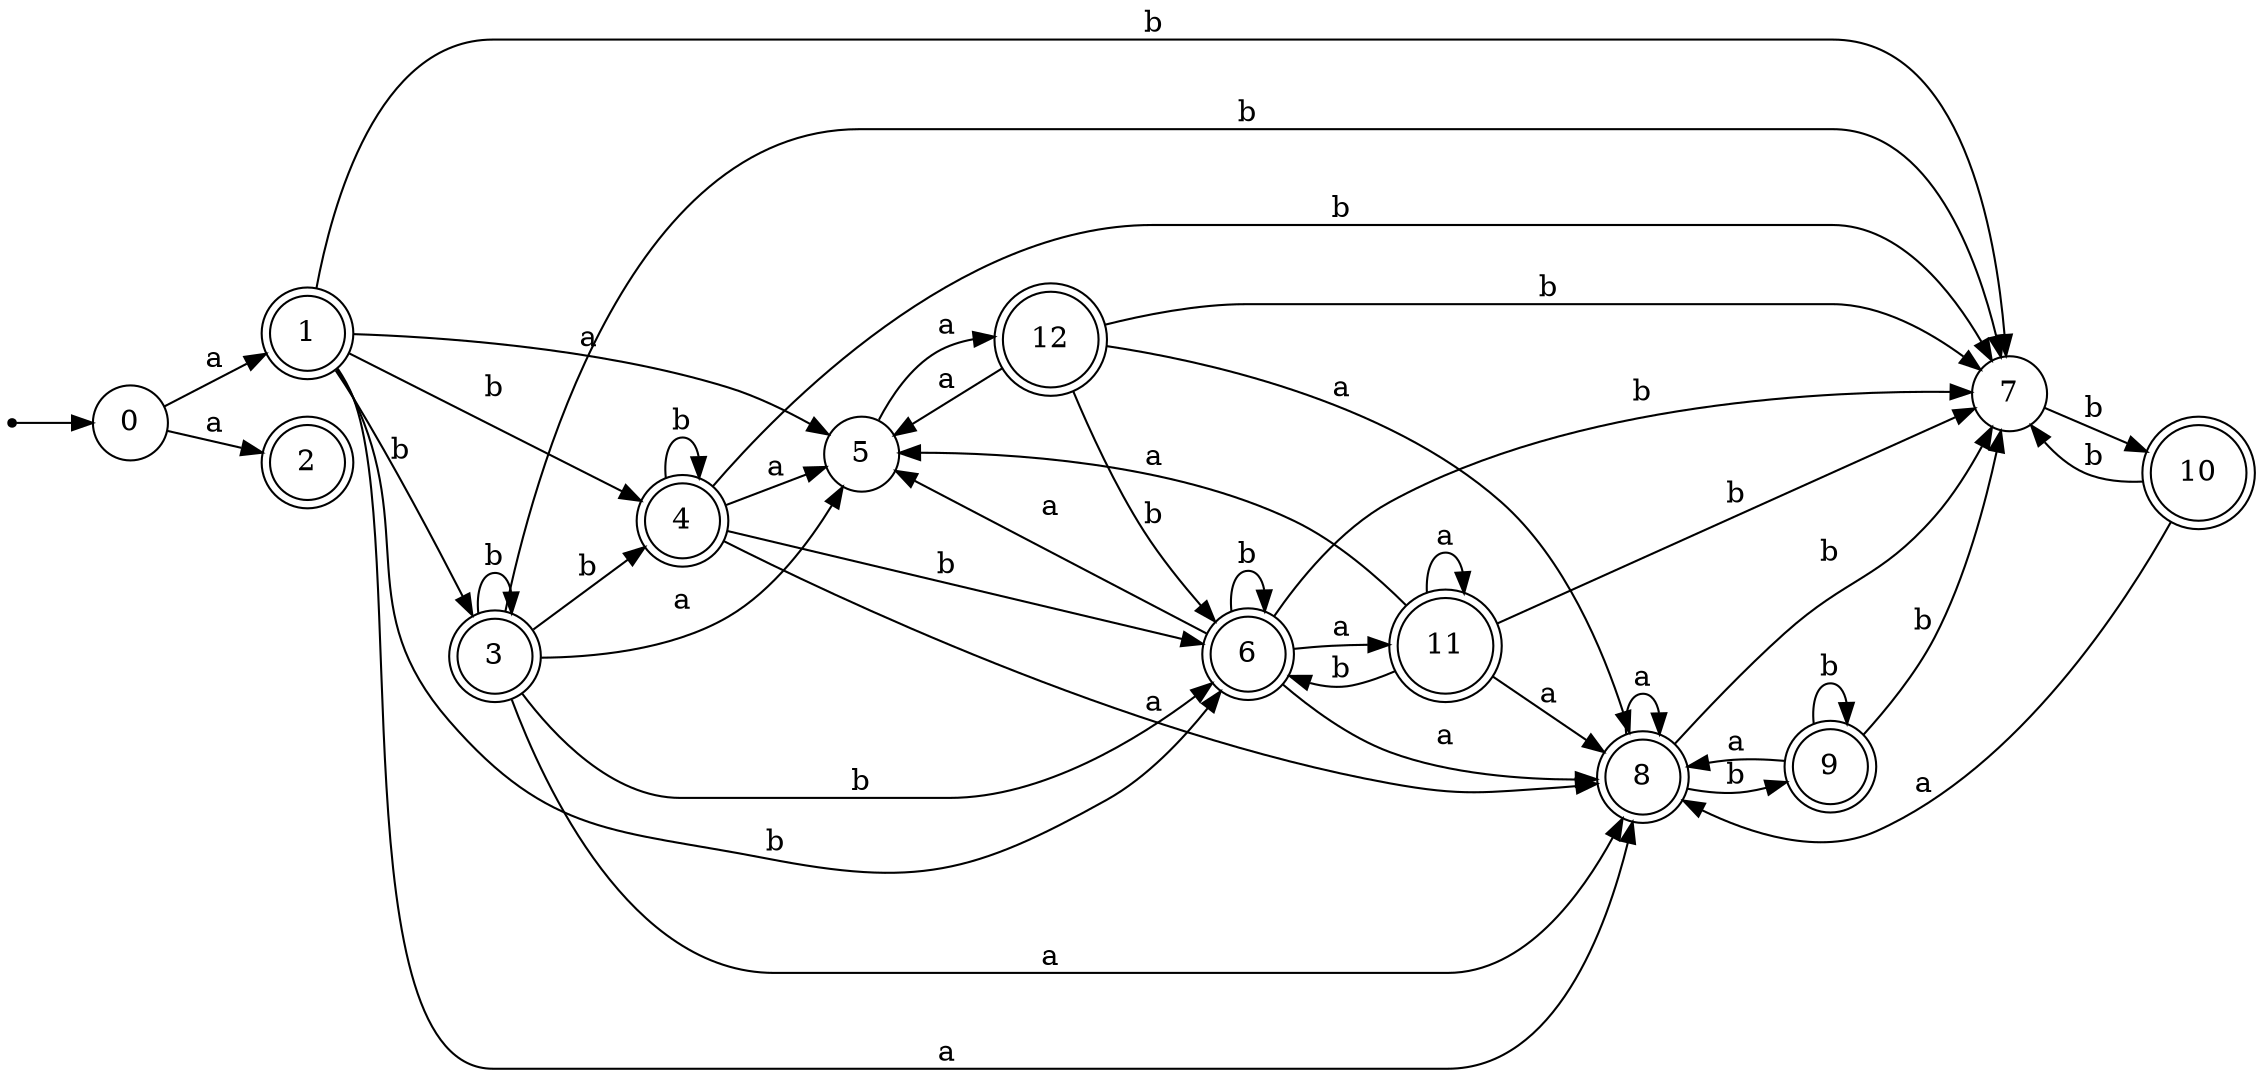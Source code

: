 digraph finite_state_machine {
rankdir=LR;
size="20,20";
node [shape = point]; "dummy0"
node [shape = circle]; "0";
"dummy0" -> "0";
node [shape = doublecircle]; "1";node [shape = doublecircle]; "2";node [shape = doublecircle]; "3";node [shape = doublecircle]; "4";node [shape = circle]; "5";
node [shape = doublecircle]; "6";node [shape = circle]; "7";
node [shape = doublecircle]; "8";node [shape = doublecircle]; "9";node [shape = doublecircle]; "10";node [shape = doublecircle]; "11";node [shape = doublecircle]; "12";"0" -> "1" [label = "a"];
 "0" -> "2" [label = "a"];
 "1" -> "3" [label = "b"];
 "1" -> "4" [label = "b"];
 "1" -> "6" [label = "b"];
 "1" -> "7" [label = "b"];
 "1" -> "8" [label = "a"];
 "1" -> "5" [label = "a"];
 "8" -> "8" [label = "a"];
 "8" -> "9" [label = "b"];
 "8" -> "7" [label = "b"];
 "9" -> "9" [label = "b"];
 "9" -> "7" [label = "b"];
 "9" -> "8" [label = "a"];
 "7" -> "10" [label = "b"];
 "10" -> "7" [label = "b"];
 "10" -> "8" [label = "a"];
 "6" -> "6" [label = "b"];
 "6" -> "7" [label = "b"];
 "6" -> "8" [label = "a"];
 "6" -> "11" [label = "a"];
 "6" -> "5" [label = "a"];
 "11" -> "8" [label = "a"];
 "11" -> "11" [label = "a"];
 "11" -> "5" [label = "a"];
 "11" -> "6" [label = "b"];
 "11" -> "7" [label = "b"];
 "5" -> "12" [label = "a"];
 "12" -> "8" [label = "a"];
 "12" -> "5" [label = "a"];
 "12" -> "6" [label = "b"];
 "12" -> "7" [label = "b"];
 "4" -> "4" [label = "b"];
 "4" -> "6" [label = "b"];
 "4" -> "7" [label = "b"];
 "4" -> "8" [label = "a"];
 "4" -> "5" [label = "a"];
 "3" -> "3" [label = "b"];
 "3" -> "4" [label = "b"];
 "3" -> "6" [label = "b"];
 "3" -> "7" [label = "b"];
 "3" -> "8" [label = "a"];
 "3" -> "5" [label = "a"];
 }
